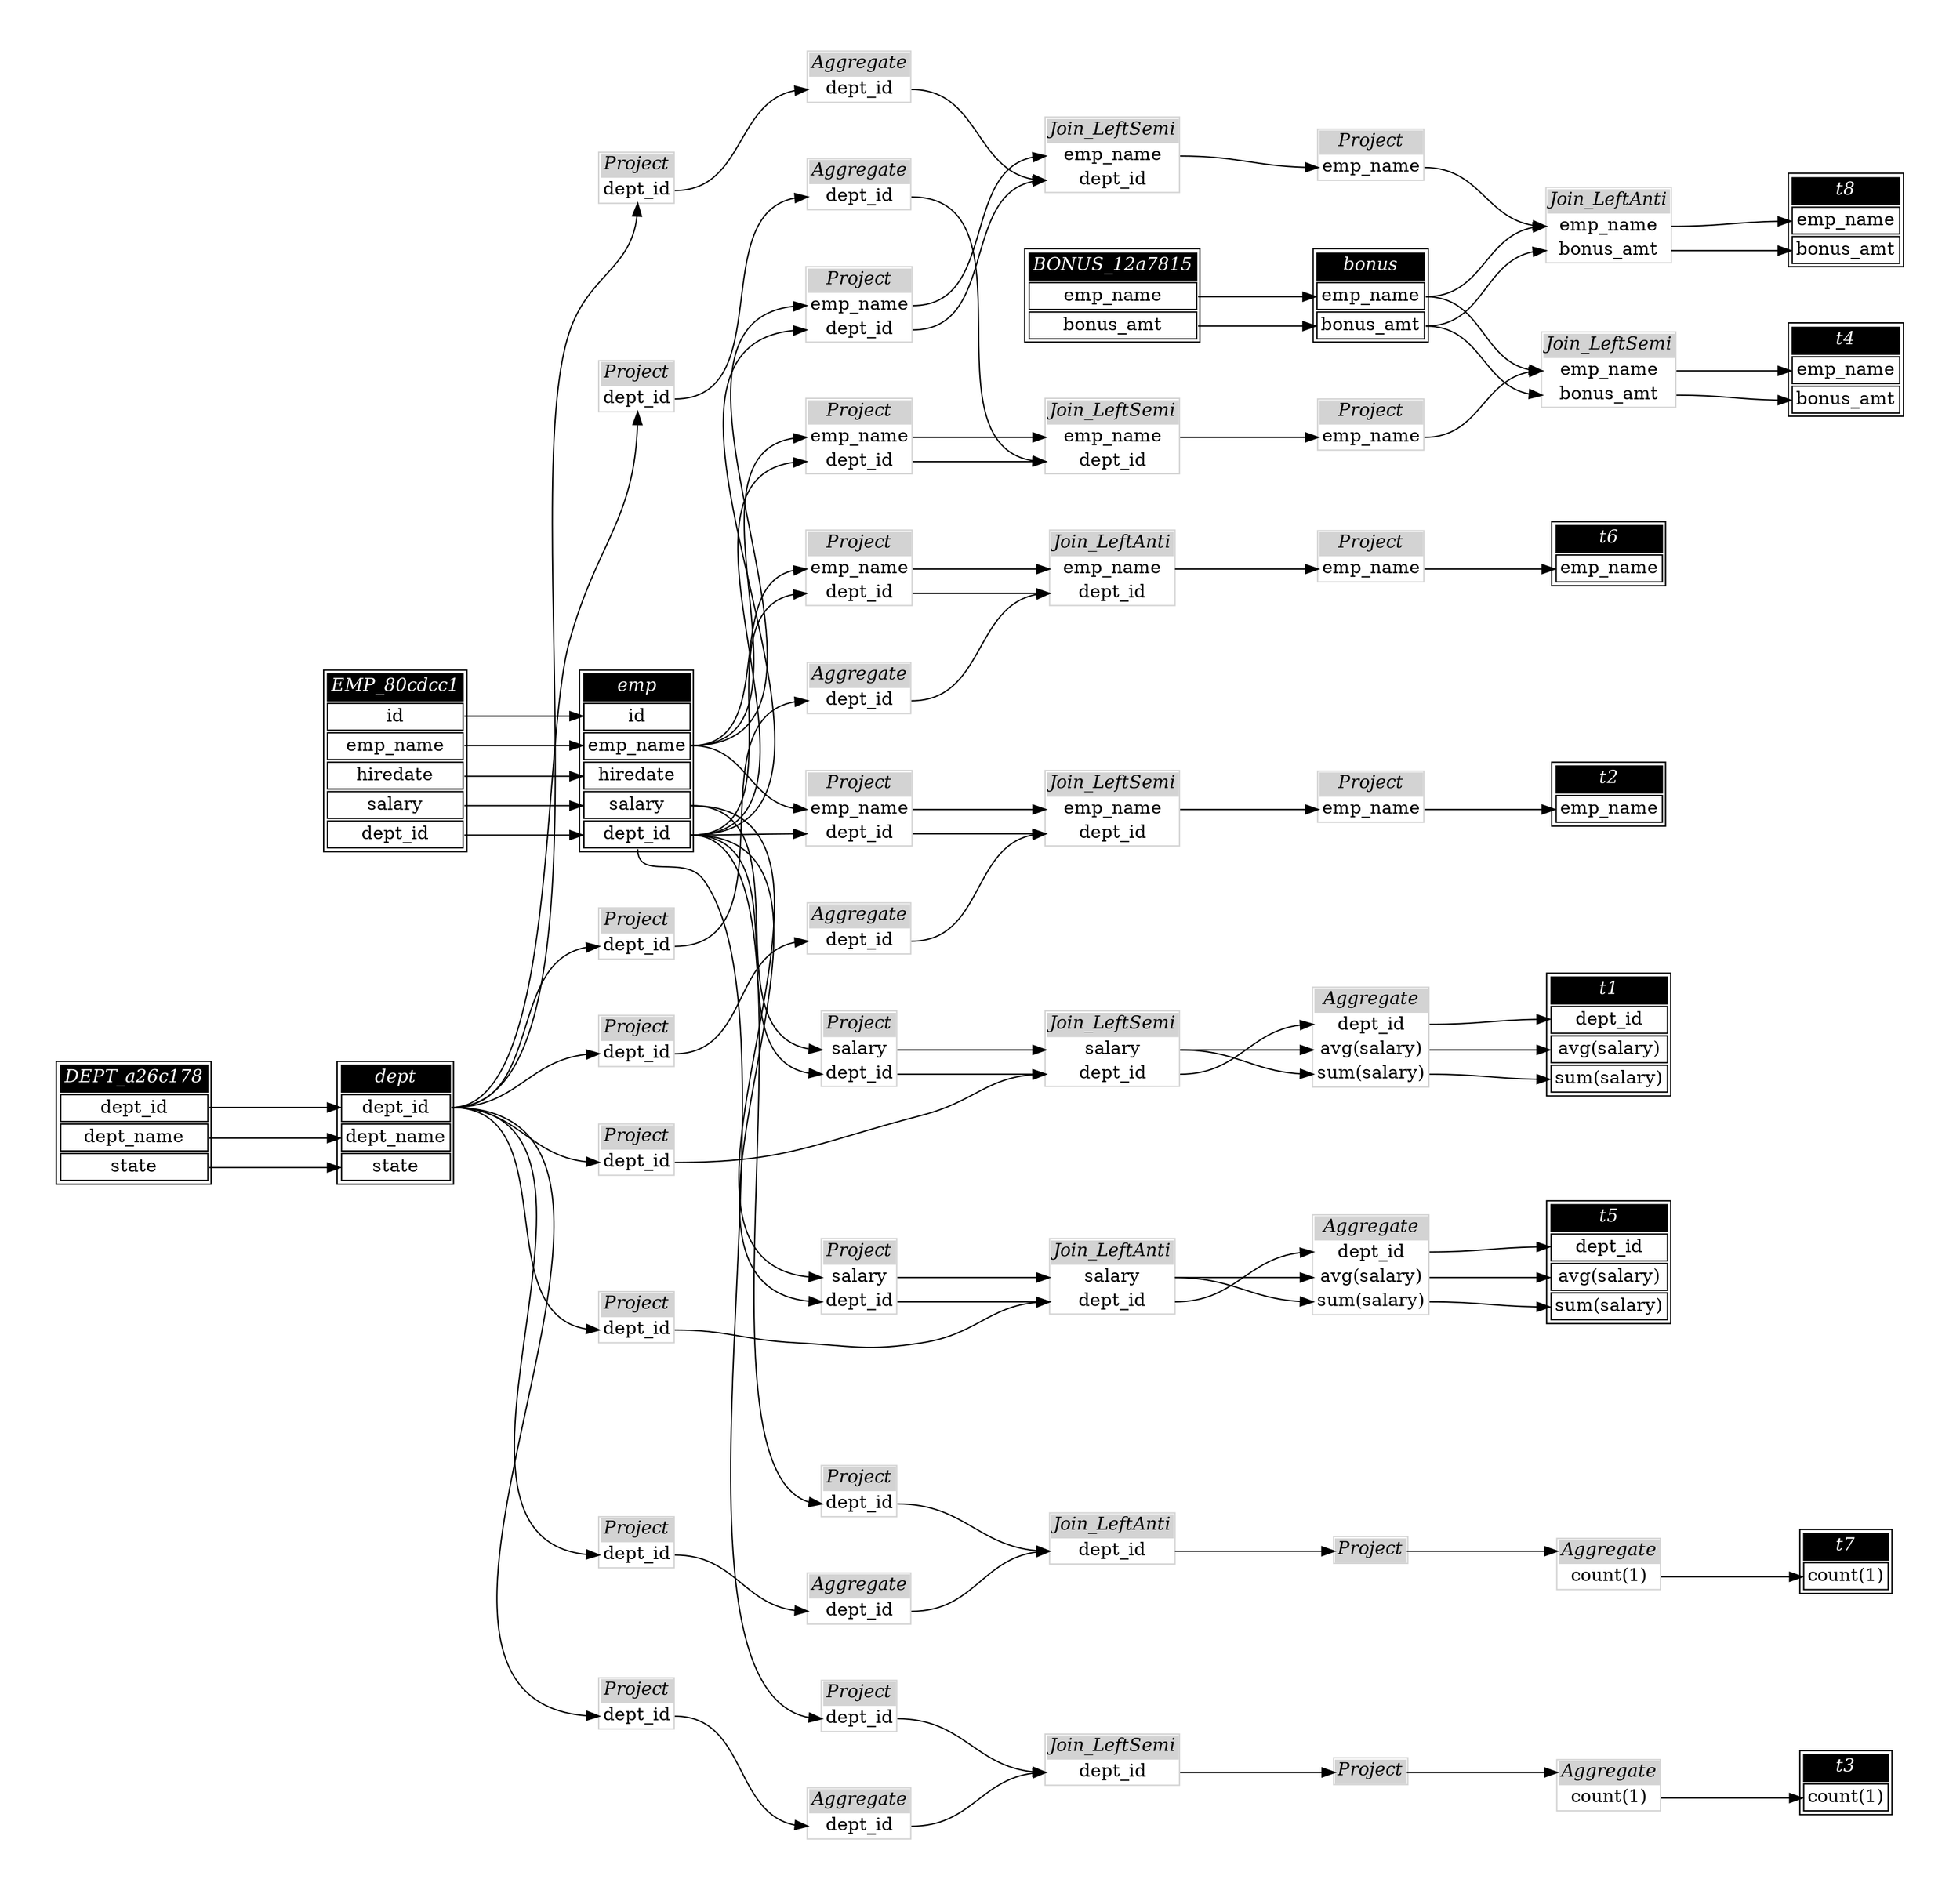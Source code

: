 // Automatically generated by SQLFlowTestSuite


digraph {
  graph [pad="0.5" nodesep="0.5" ranksep="1" fontname="Helvetica" rankdir=LR];
  node [shape=plaintext]

  
"Aggregate_1684aa8" [label=<
<table color="lightgray" border="1" cellborder="0" cellspacing="0">
  <tr><td bgcolor="lightgray" port="nodeName"><i>Aggregate</i></td></tr>
  <tr><td port="0">count(1)</td></tr>
</table>>];
     

"Aggregate_19e5116" [label=<
<table color="lightgray" border="1" cellborder="0" cellspacing="0">
  <tr><td bgcolor="lightgray" port="nodeName"><i>Aggregate</i></td></tr>
  <tr><td port="0">dept_id</td></tr>
</table>>];
     

"Aggregate_3ff626f" [label=<
<table color="lightgray" border="1" cellborder="0" cellspacing="0">
  <tr><td bgcolor="lightgray" port="nodeName"><i>Aggregate</i></td></tr>
  <tr><td port="0">dept_id</td></tr>
</table>>];
     

"Aggregate_8bc23ce" [label=<
<table color="lightgray" border="1" cellborder="0" cellspacing="0">
  <tr><td bgcolor="lightgray" port="nodeName"><i>Aggregate</i></td></tr>
  <tr><td port="0">dept_id</td></tr>
</table>>];
     

"Aggregate_a4a9a2f" [label=<
<table color="lightgray" border="1" cellborder="0" cellspacing="0">
  <tr><td bgcolor="lightgray" port="nodeName"><i>Aggregate</i></td></tr>
  <tr><td port="0">dept_id</td></tr>
</table>>];
     

"Aggregate_ab94619" [label=<
<table color="lightgray" border="1" cellborder="0" cellspacing="0">
  <tr><td bgcolor="lightgray" port="nodeName"><i>Aggregate</i></td></tr>
  <tr><td port="0">dept_id</td></tr>
<tr><td port="1">avg(salary)</td></tr>
<tr><td port="2">sum(salary)</td></tr>
</table>>];
     

"Aggregate_bc698af" [label=<
<table color="lightgray" border="1" cellborder="0" cellspacing="0">
  <tr><td bgcolor="lightgray" port="nodeName"><i>Aggregate</i></td></tr>
  <tr><td port="0">dept_id</td></tr>
<tr><td port="1">avg(salary)</td></tr>
<tr><td port="2">sum(salary)</td></tr>
</table>>];
     

"Aggregate_d5ad41f" [label=<
<table color="lightgray" border="1" cellborder="0" cellspacing="0">
  <tr><td bgcolor="lightgray" port="nodeName"><i>Aggregate</i></td></tr>
  <tr><td port="0">dept_id</td></tr>
</table>>];
     

"Aggregate_f6350f1" [label=<
<table color="lightgray" border="1" cellborder="0" cellspacing="0">
  <tr><td bgcolor="lightgray" port="nodeName"><i>Aggregate</i></td></tr>
  <tr><td port="0">dept_id</td></tr>
</table>>];
     

"Aggregate_f7db1bd" [label=<
<table color="lightgray" border="1" cellborder="0" cellspacing="0">
  <tr><td bgcolor="lightgray" port="nodeName"><i>Aggregate</i></td></tr>
  <tr><td port="0">count(1)</td></tr>
</table>>];
     

"BONUS_12a7815" [color="black" label=<
<table>
  <tr><td bgcolor="black" port="nodeName"><i><font color="white">BONUS_12a7815</font></i></td></tr>
  <tr><td port="0">emp_name</td></tr>
<tr><td port="1">bonus_amt</td></tr>
</table>>];
     

"DEPT_a26c178" [color="black" label=<
<table>
  <tr><td bgcolor="black" port="nodeName"><i><font color="white">DEPT_a26c178</font></i></td></tr>
  <tr><td port="0">dept_id</td></tr>
<tr><td port="1">dept_name</td></tr>
<tr><td port="2">state</td></tr>
</table>>];
     

"EMP_80cdcc1" [color="black" label=<
<table>
  <tr><td bgcolor="black" port="nodeName"><i><font color="white">EMP_80cdcc1</font></i></td></tr>
  <tr><td port="0">id</td></tr>
<tr><td port="1">emp_name</td></tr>
<tr><td port="2">hiredate</td></tr>
<tr><td port="3">salary</td></tr>
<tr><td port="4">dept_id</td></tr>
</table>>];
     

"Join_LeftAnti_2bc712d" [label=<
<table color="lightgray" border="1" cellborder="0" cellspacing="0">
  <tr><td bgcolor="lightgray" port="nodeName"><i>Join_LeftAnti</i></td></tr>
  <tr><td port="0">dept_id</td></tr>
</table>>];
     

"Join_LeftAnti_55a1477" [label=<
<table color="lightgray" border="1" cellborder="0" cellspacing="0">
  <tr><td bgcolor="lightgray" port="nodeName"><i>Join_LeftAnti</i></td></tr>
  <tr><td port="0">salary</td></tr>
<tr><td port="1">dept_id</td></tr>
</table>>];
     

"Join_LeftAnti_960764c" [label=<
<table color="lightgray" border="1" cellborder="0" cellspacing="0">
  <tr><td bgcolor="lightgray" port="nodeName"><i>Join_LeftAnti</i></td></tr>
  <tr><td port="0">emp_name</td></tr>
<tr><td port="1">bonus_amt</td></tr>
</table>>];
     

"Join_LeftAnti_bf17194" [label=<
<table color="lightgray" border="1" cellborder="0" cellspacing="0">
  <tr><td bgcolor="lightgray" port="nodeName"><i>Join_LeftAnti</i></td></tr>
  <tr><td port="0">emp_name</td></tr>
<tr><td port="1">dept_id</td></tr>
</table>>];
     

"Join_LeftSemi_2150d2c" [label=<
<table color="lightgray" border="1" cellborder="0" cellspacing="0">
  <tr><td bgcolor="lightgray" port="nodeName"><i>Join_LeftSemi</i></td></tr>
  <tr><td port="0">dept_id</td></tr>
</table>>];
     

"Join_LeftSemi_56e57ab" [label=<
<table color="lightgray" border="1" cellborder="0" cellspacing="0">
  <tr><td bgcolor="lightgray" port="nodeName"><i>Join_LeftSemi</i></td></tr>
  <tr><td port="0">emp_name</td></tr>
<tr><td port="1">dept_id</td></tr>
</table>>];
     

"Join_LeftSemi_a447362" [label=<
<table color="lightgray" border="1" cellborder="0" cellspacing="0">
  <tr><td bgcolor="lightgray" port="nodeName"><i>Join_LeftSemi</i></td></tr>
  <tr><td port="0">emp_name</td></tr>
<tr><td port="1">bonus_amt</td></tr>
</table>>];
     

"Join_LeftSemi_cc27761" [label=<
<table color="lightgray" border="1" cellborder="0" cellspacing="0">
  <tr><td bgcolor="lightgray" port="nodeName"><i>Join_LeftSemi</i></td></tr>
  <tr><td port="0">salary</td></tr>
<tr><td port="1">dept_id</td></tr>
</table>>];
     

"Join_LeftSemi_d1c831c" [label=<
<table color="lightgray" border="1" cellborder="0" cellspacing="0">
  <tr><td bgcolor="lightgray" port="nodeName"><i>Join_LeftSemi</i></td></tr>
  <tr><td port="0">emp_name</td></tr>
<tr><td port="1">dept_id</td></tr>
</table>>];
     

"Join_LeftSemi_ed2d4e4" [label=<
<table color="lightgray" border="1" cellborder="0" cellspacing="0">
  <tr><td bgcolor="lightgray" port="nodeName"><i>Join_LeftSemi</i></td></tr>
  <tr><td port="0">emp_name</td></tr>
<tr><td port="1">dept_id</td></tr>
</table>>];
     

"Project_0731c55" [label=<
<table color="lightgray" border="1" cellborder="0" cellspacing="0">
  <tr><td bgcolor="lightgray" port="nodeName"><i>Project</i></td></tr>
  
</table>>];
     

"Project_0952b34" [label=<
<table color="lightgray" border="1" cellborder="0" cellspacing="0">
  <tr><td bgcolor="lightgray" port="nodeName"><i>Project</i></td></tr>
  <tr><td port="0">emp_name</td></tr>
<tr><td port="1">dept_id</td></tr>
</table>>];
     

"Project_095abf4" [label=<
<table color="lightgray" border="1" cellborder="0" cellspacing="0">
  <tr><td bgcolor="lightgray" port="nodeName"><i>Project</i></td></tr>
  <tr><td port="0">dept_id</td></tr>
</table>>];
     

"Project_0acfdb0" [label=<
<table color="lightgray" border="1" cellborder="0" cellspacing="0">
  <tr><td bgcolor="lightgray" port="nodeName"><i>Project</i></td></tr>
  <tr><td port="0">dept_id</td></tr>
</table>>];
     

"Project_0b22fca" [label=<
<table color="lightgray" border="1" cellborder="0" cellspacing="0">
  <tr><td bgcolor="lightgray" port="nodeName"><i>Project</i></td></tr>
  <tr><td port="0">dept_id</td></tr>
</table>>];
     

"Project_0f6f273" [label=<
<table color="lightgray" border="1" cellborder="0" cellspacing="0">
  <tr><td bgcolor="lightgray" port="nodeName"><i>Project</i></td></tr>
  <tr><td port="0">emp_name</td></tr>
</table>>];
     

"Project_175972d" [label=<
<table color="lightgray" border="1" cellborder="0" cellspacing="0">
  <tr><td bgcolor="lightgray" port="nodeName"><i>Project</i></td></tr>
  <tr><td port="0">emp_name</td></tr>
</table>>];
     

"Project_1eebd67" [label=<
<table color="lightgray" border="1" cellborder="0" cellspacing="0">
  <tr><td bgcolor="lightgray" port="nodeName"><i>Project</i></td></tr>
  <tr><td port="0">salary</td></tr>
<tr><td port="1">dept_id</td></tr>
</table>>];
     

"Project_20efb6d" [label=<
<table color="lightgray" border="1" cellborder="0" cellspacing="0">
  <tr><td bgcolor="lightgray" port="nodeName"><i>Project</i></td></tr>
  <tr><td port="0">emp_name</td></tr>
<tr><td port="1">dept_id</td></tr>
</table>>];
     

"Project_4233b6a" [label=<
<table color="lightgray" border="1" cellborder="0" cellspacing="0">
  <tr><td bgcolor="lightgray" port="nodeName"><i>Project</i></td></tr>
  <tr><td port="0">emp_name</td></tr>
<tr><td port="1">dept_id</td></tr>
</table>>];
     

"Project_4778ea9" [label=<
<table color="lightgray" border="1" cellborder="0" cellspacing="0">
  <tr><td bgcolor="lightgray" port="nodeName"><i>Project</i></td></tr>
  <tr><td port="0">dept_id</td></tr>
</table>>];
     

"Project_493ec74" [label=<
<table color="lightgray" border="1" cellborder="0" cellspacing="0">
  <tr><td bgcolor="lightgray" port="nodeName"><i>Project</i></td></tr>
  <tr><td port="0">emp_name</td></tr>
</table>>];
     

"Project_6fc43db" [label=<
<table color="lightgray" border="1" cellborder="0" cellspacing="0">
  <tr><td bgcolor="lightgray" port="nodeName"><i>Project</i></td></tr>
  
</table>>];
     

"Project_7a55364" [label=<
<table color="lightgray" border="1" cellborder="0" cellspacing="0">
  <tr><td bgcolor="lightgray" port="nodeName"><i>Project</i></td></tr>
  <tr><td port="0">dept_id</td></tr>
</table>>];
     

"Project_8424c26" [label=<
<table color="lightgray" border="1" cellborder="0" cellspacing="0">
  <tr><td bgcolor="lightgray" port="nodeName"><i>Project</i></td></tr>
  <tr><td port="0">dept_id</td></tr>
</table>>];
     

"Project_97e98f1" [label=<
<table color="lightgray" border="1" cellborder="0" cellspacing="0">
  <tr><td bgcolor="lightgray" port="nodeName"><i>Project</i></td></tr>
  <tr><td port="0">dept_id</td></tr>
</table>>];
     

"Project_a1d2d71" [label=<
<table color="lightgray" border="1" cellborder="0" cellspacing="0">
  <tr><td bgcolor="lightgray" port="nodeName"><i>Project</i></td></tr>
  <tr><td port="0">dept_id</td></tr>
</table>>];
     

"Project_b6d5b55" [label=<
<table color="lightgray" border="1" cellborder="0" cellspacing="0">
  <tr><td bgcolor="lightgray" port="nodeName"><i>Project</i></td></tr>
  <tr><td port="0">dept_id</td></tr>
</table>>];
     

"Project_c30d637" [label=<
<table color="lightgray" border="1" cellborder="0" cellspacing="0">
  <tr><td bgcolor="lightgray" port="nodeName"><i>Project</i></td></tr>
  <tr><td port="0">emp_name</td></tr>
</table>>];
     

"Project_e01e480" [label=<
<table color="lightgray" border="1" cellborder="0" cellspacing="0">
  <tr><td bgcolor="lightgray" port="nodeName"><i>Project</i></td></tr>
  <tr><td port="0">dept_id</td></tr>
</table>>];
     

"Project_e0834ff" [label=<
<table color="lightgray" border="1" cellborder="0" cellspacing="0">
  <tr><td bgcolor="lightgray" port="nodeName"><i>Project</i></td></tr>
  <tr><td port="0">emp_name</td></tr>
<tr><td port="1">dept_id</td></tr>
</table>>];
     

"Project_f7070d7" [label=<
<table color="lightgray" border="1" cellborder="0" cellspacing="0">
  <tr><td bgcolor="lightgray" port="nodeName"><i>Project</i></td></tr>
  <tr><td port="0">salary</td></tr>
<tr><td port="1">dept_id</td></tr>
</table>>];
     

"bonus" [color="black" label=<
<table>
  <tr><td bgcolor="black" port="nodeName"><i><font color="white">bonus</font></i></td></tr>
  <tr><td port="0">emp_name</td></tr>
<tr><td port="1">bonus_amt</td></tr>
</table>>];
     

"dept" [color="black" label=<
<table>
  <tr><td bgcolor="black" port="nodeName"><i><font color="white">dept</font></i></td></tr>
  <tr><td port="0">dept_id</td></tr>
<tr><td port="1">dept_name</td></tr>
<tr><td port="2">state</td></tr>
</table>>];
     

"emp" [color="black" label=<
<table>
  <tr><td bgcolor="black" port="nodeName"><i><font color="white">emp</font></i></td></tr>
  <tr><td port="0">id</td></tr>
<tr><td port="1">emp_name</td></tr>
<tr><td port="2">hiredate</td></tr>
<tr><td port="3">salary</td></tr>
<tr><td port="4">dept_id</td></tr>
</table>>];
     

"t1" [color="black" label=<
<table>
  <tr><td bgcolor="black" port="nodeName"><i><font color="white">t1</font></i></td></tr>
  <tr><td port="0">dept_id</td></tr>
<tr><td port="1">avg(salary)</td></tr>
<tr><td port="2">sum(salary)</td></tr>
</table>>];
     

"t2" [color="black" label=<
<table>
  <tr><td bgcolor="black" port="nodeName"><i><font color="white">t2</font></i></td></tr>
  <tr><td port="0">emp_name</td></tr>
</table>>];
     

"t3" [color="black" label=<
<table>
  <tr><td bgcolor="black" port="nodeName"><i><font color="white">t3</font></i></td></tr>
  <tr><td port="0">count(1)</td></tr>
</table>>];
     

"t4" [color="black" label=<
<table>
  <tr><td bgcolor="black" port="nodeName"><i><font color="white">t4</font></i></td></tr>
  <tr><td port="0">emp_name</td></tr>
<tr><td port="1">bonus_amt</td></tr>
</table>>];
     

"t5" [color="black" label=<
<table>
  <tr><td bgcolor="black" port="nodeName"><i><font color="white">t5</font></i></td></tr>
  <tr><td port="0">dept_id</td></tr>
<tr><td port="1">avg(salary)</td></tr>
<tr><td port="2">sum(salary)</td></tr>
</table>>];
     

"t6" [color="black" label=<
<table>
  <tr><td bgcolor="black" port="nodeName"><i><font color="white">t6</font></i></td></tr>
  <tr><td port="0">emp_name</td></tr>
</table>>];
     

"t7" [color="black" label=<
<table>
  <tr><td bgcolor="black" port="nodeName"><i><font color="white">t7</font></i></td></tr>
  <tr><td port="0">count(1)</td></tr>
</table>>];
     

"t8" [color="black" label=<
<table>
  <tr><td bgcolor="black" port="nodeName"><i><font color="white">t8</font></i></td></tr>
  <tr><td port="0">emp_name</td></tr>
<tr><td port="1">bonus_amt</td></tr>
</table>>];
     
  "Aggregate_1684aa8":0 -> "t7":0;
"Aggregate_19e5116":0 -> "Join_LeftSemi_d1c831c":1;
"Aggregate_3ff626f":0 -> "Join_LeftSemi_ed2d4e4":1;
"Aggregate_8bc23ce":0 -> "Join_LeftAnti_bf17194":1;
"Aggregate_a4a9a2f":0 -> "Join_LeftAnti_2bc712d":0;
"Aggregate_ab94619":0 -> "t1":0;
"Aggregate_ab94619":1 -> "t1":1;
"Aggregate_ab94619":2 -> "t1":2;
"Aggregate_bc698af":0 -> "t5":0;
"Aggregate_bc698af":1 -> "t5":1;
"Aggregate_bc698af":2 -> "t5":2;
"Aggregate_d5ad41f":0 -> "Join_LeftSemi_56e57ab":1;
"Aggregate_f6350f1":0 -> "Join_LeftSemi_2150d2c":0;
"Aggregate_f7db1bd":0 -> "t3":0;
"BONUS_12a7815":0 -> "bonus":0;
"BONUS_12a7815":1 -> "bonus":1;
"DEPT_a26c178":0 -> "dept":0;
"DEPT_a26c178":1 -> "dept":1;
"DEPT_a26c178":2 -> "dept":2;
"EMP_80cdcc1":0 -> "emp":0;
"EMP_80cdcc1":1 -> "emp":1;
"EMP_80cdcc1":2 -> "emp":2;
"EMP_80cdcc1":3 -> "emp":3;
"EMP_80cdcc1":4 -> "emp":4;
"Join_LeftAnti_2bc712d":0 -> "Project_0731c55":nodeName;
"Join_LeftAnti_55a1477":0 -> "Aggregate_bc698af":1;
"Join_LeftAnti_55a1477":0 -> "Aggregate_bc698af":2;
"Join_LeftAnti_55a1477":1 -> "Aggregate_bc698af":0;
"Join_LeftAnti_960764c":0 -> "t8":0;
"Join_LeftAnti_960764c":1 -> "t8":1;
"Join_LeftAnti_bf17194":0 -> "Project_c30d637":0;
"Join_LeftSemi_2150d2c":0 -> "Project_6fc43db":nodeName;
"Join_LeftSemi_56e57ab":0 -> "Project_175972d":0;
"Join_LeftSemi_a447362":0 -> "t4":0;
"Join_LeftSemi_a447362":1 -> "t4":1;
"Join_LeftSemi_cc27761":0 -> "Aggregate_ab94619":1;
"Join_LeftSemi_cc27761":0 -> "Aggregate_ab94619":2;
"Join_LeftSemi_cc27761":1 -> "Aggregate_ab94619":0;
"Join_LeftSemi_d1c831c":0 -> "Project_0f6f273":0;
"Join_LeftSemi_ed2d4e4":0 -> "Project_493ec74":0;
"Project_0731c55":nodeName -> "Aggregate_1684aa8":nodeName;
"Project_0952b34":0 -> "Join_LeftAnti_bf17194":0;
"Project_0952b34":1 -> "Join_LeftAnti_bf17194":1;
"Project_095abf4":0 -> "Join_LeftAnti_55a1477":1;
"Project_0acfdb0":0 -> "Aggregate_3ff626f":0;
"Project_0b22fca":0 -> "Aggregate_f6350f1":0;
"Project_0f6f273":0 -> "Join_LeftSemi_a447362":0;
"Project_175972d":0 -> "t2":0;
"Project_1eebd67":0 -> "Join_LeftSemi_cc27761":0;
"Project_1eebd67":1 -> "Join_LeftSemi_cc27761":1;
"Project_20efb6d":0 -> "Join_LeftSemi_ed2d4e4":0;
"Project_20efb6d":1 -> "Join_LeftSemi_ed2d4e4":1;
"Project_4233b6a":0 -> "Join_LeftSemi_56e57ab":0;
"Project_4233b6a":1 -> "Join_LeftSemi_56e57ab":1;
"Project_4778ea9":0 -> "Join_LeftSemi_cc27761":1;
"Project_493ec74":0 -> "Join_LeftAnti_960764c":0;
"Project_6fc43db":nodeName -> "Aggregate_f7db1bd":nodeName;
"Project_7a55364":0 -> "Join_LeftAnti_2bc712d":0;
"Project_8424c26":0 -> "Aggregate_19e5116":0;
"Project_97e98f1":0 -> "Aggregate_8bc23ce":0;
"Project_a1d2d71":0 -> "Aggregate_d5ad41f":0;
"Project_b6d5b55":0 -> "Join_LeftSemi_2150d2c":0;
"Project_c30d637":0 -> "t6":0;
"Project_e01e480":0 -> "Aggregate_a4a9a2f":0;
"Project_e0834ff":0 -> "Join_LeftSemi_d1c831c":0;
"Project_e0834ff":1 -> "Join_LeftSemi_d1c831c":1;
"Project_f7070d7":0 -> "Join_LeftAnti_55a1477":0;
"Project_f7070d7":1 -> "Join_LeftAnti_55a1477":1;
"bonus":0 -> "Join_LeftAnti_960764c":0;
"bonus":0 -> "Join_LeftSemi_a447362":0;
"bonus":1 -> "Join_LeftAnti_960764c":1;
"bonus":1 -> "Join_LeftSemi_a447362":1;
"dept":0 -> "Project_095abf4":0;
"dept":0 -> "Project_0acfdb0":0;
"dept":0 -> "Project_0b22fca":0;
"dept":0 -> "Project_4778ea9":0;
"dept":0 -> "Project_8424c26":0;
"dept":0 -> "Project_97e98f1":0;
"dept":0 -> "Project_a1d2d71":0;
"dept":0 -> "Project_e01e480":0;
"emp":1 -> "Project_0952b34":0;
"emp":1 -> "Project_20efb6d":0;
"emp":1 -> "Project_4233b6a":0;
"emp":1 -> "Project_e0834ff":0;
"emp":3 -> "Project_1eebd67":0;
"emp":3 -> "Project_f7070d7":0;
"emp":4 -> "Project_0952b34":1;
"emp":4 -> "Project_1eebd67":1;
"emp":4 -> "Project_20efb6d":1;
"emp":4 -> "Project_4233b6a":1;
"emp":4 -> "Project_7a55364":0;
"emp":4 -> "Project_b6d5b55":0;
"emp":4 -> "Project_e0834ff":1;
"emp":4 -> "Project_f7070d7":1;
}
       